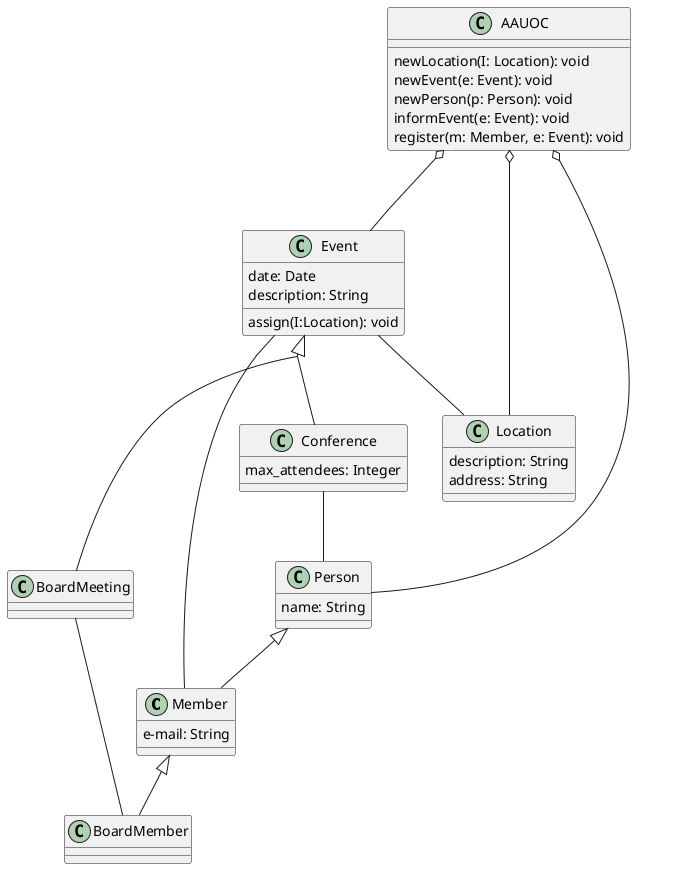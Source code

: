 @startuml
class Member
class BoardMember
class Event
class Conference
class BoardMeeting
class Location
class Person
class AAUOC

skinparam groupInheritance 2
Event <|-- Conference
Event <|-- BoardMeeting

Person <|-- Member
Member <|-- BoardMember
AAUOC o-- Location
AAUOC o-- Person
AAUOC o-- Event
Event -- Location
BoardMeeting -- BoardMember
Conference -- Person
Event -- Member

class AAUOC {
  newLocation(I: Location): void
  newEvent(e: Event): void
  newPerson(p: Person): void
  informEvent(e: Event): void
  register(m: Member, e: Event): void
}
class Location{
    description: String
    address: String
}
class Person{
name: String
}
class Event{
date: Date
description: String
assign(I:Location): void
}
class Member{
e-mail: String
}
class Conference{
max_attendees: Integer
}


@enduml
